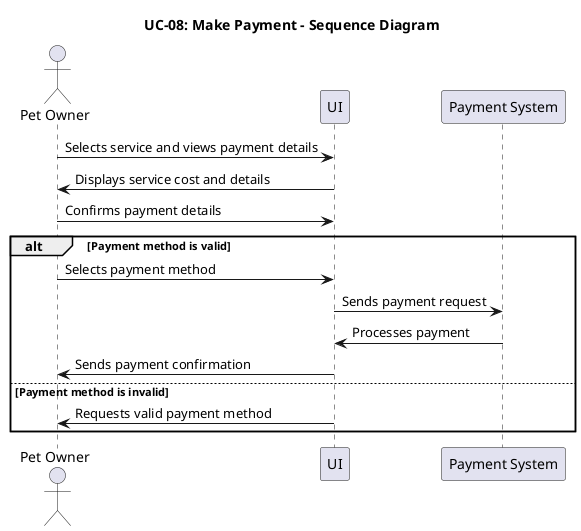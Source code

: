 @startuml
title UC-08: Make Payment - Sequence Diagram

actor "Pet Owner" as owner
participant "UI" as ui
participant "Payment System" as paymentSystem

owner -> ui: Selects service and views payment details
ui -> owner: Displays service cost and details

owner -> ui: Confirms payment details

alt Payment method is valid
    owner -> ui: Selects payment method
    ui -> paymentSystem: Sends payment request
    paymentSystem -> ui: Processes payment
    ui -> owner: Sends payment confirmation
else Payment method is invalid
    ui -> owner: Requests valid payment method
end

@enduml

